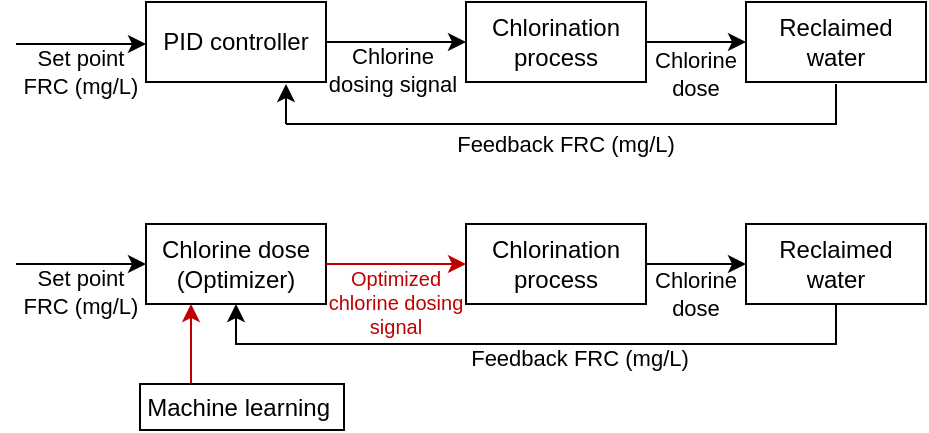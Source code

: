 <mxfile>
    <diagram id="eifZtXajvHEMSiM2Icu9" name="Page-1">
        <mxGraphModel dx="733" dy="426" grid="0" gridSize="10" guides="1" tooltips="1" connect="1" arrows="1" fold="1" page="1" pageScale="1" pageWidth="1169" pageHeight="827" background="#ffffff" math="0" shadow="0">
            <root>
                <mxCell id="0"/>
                <mxCell id="1" parent="0"/>
                <mxCell id="97" value="&lt;font style=&quot;font-size: 11px;&quot;&gt;Chlorine dose&lt;/font&gt;" style="text;html=1;strokeColor=none;fillColor=none;align=center;verticalAlign=middle;whiteSpace=wrap;rounded=0;fontColor=#000000;fontSize=11;" vertex="1" parent="1">
                    <mxGeometry x="800" y="270" width="50" height="30" as="geometry"/>
                </mxCell>
                <mxCell id="2" value="&lt;font color=&quot;#000000&quot;&gt;Chlorine dose&lt;br&gt;(Optimizer)&lt;br&gt;&lt;/font&gt;" style="rounded=0;whiteSpace=wrap;html=1;fillColor=none;strokeColor=#000000;" parent="1" vertex="1">
                    <mxGeometry x="550" y="360" width="90" height="40" as="geometry"/>
                </mxCell>
                <mxCell id="10" style="edgeStyle=none;html=1;exitX=1;exitY=0.5;exitDx=0;exitDy=0;fontColor=#C00000;strokeColor=#C00000;entryX=0;entryY=0.5;entryDx=0;entryDy=0;" parent="1" target="15" edge="1">
                    <mxGeometry relative="1" as="geometry">
                        <mxPoint x="700" y="380" as="targetPoint"/>
                        <mxPoint x="640" y="380.0" as="sourcePoint"/>
                    </mxGeometry>
                </mxCell>
                <mxCell id="154" style="edgeStyle=none;rounded=0;html=1;exitX=0.25;exitY=0;exitDx=0;exitDy=0;entryX=0.25;entryY=1;entryDx=0;entryDy=0;fontSize=10;fontColor=#C00000;strokeColor=#C00000;" edge="1" parent="1" source="6" target="2">
                    <mxGeometry relative="1" as="geometry"/>
                </mxCell>
                <mxCell id="6" value="&lt;font&gt;Machine learning&amp;nbsp;&lt;/font&gt;" style="rounded=0;whiteSpace=wrap;html=1;fillColor=none;strokeColor=#000000;fontColor=#000000;" parent="1" vertex="1">
                    <mxGeometry x="547" y="440" width="102" height="23" as="geometry"/>
                </mxCell>
                <mxCell id="16" style="edgeStyle=none;html=1;exitX=1;exitY=0.5;exitDx=0;exitDy=0;fontColor=#000000;strokeColor=#000000;entryX=0;entryY=0.5;entryDx=0;entryDy=0;" parent="1" source="15" edge="1" target="70">
                    <mxGeometry relative="1" as="geometry">
                        <mxPoint x="850" y="380" as="targetPoint"/>
                    </mxGeometry>
                </mxCell>
                <mxCell id="15" value="&lt;font color=&quot;#000000&quot;&gt;Chlorination process&lt;/font&gt;" style="rounded=0;whiteSpace=wrap;html=1;fillColor=none;strokeColor=#000000;" parent="1" vertex="1">
                    <mxGeometry x="710" y="360" width="90" height="40" as="geometry"/>
                </mxCell>
                <mxCell id="45" style="edgeStyle=none;html=1;exitX=1;exitY=0.5;exitDx=0;exitDy=0;fontColor=#000000;strokeColor=#000000;" edge="1" parent="1">
                    <mxGeometry relative="1" as="geometry">
                        <mxPoint x="550" y="270" as="targetPoint"/>
                        <mxPoint x="485" y="270" as="sourcePoint"/>
                    </mxGeometry>
                </mxCell>
                <mxCell id="47" style="edgeStyle=none;html=1;exitX=1;exitY=0.5;exitDx=0;exitDy=0;fontColor=#000000;strokeColor=#000000;entryX=0;entryY=0.5;entryDx=0;entryDy=0;" edge="1" target="53" parent="1">
                    <mxGeometry relative="1" as="geometry">
                        <mxPoint x="750" y="268.667" as="targetPoint"/>
                        <mxPoint x="640" y="269" as="sourcePoint"/>
                    </mxGeometry>
                </mxCell>
                <mxCell id="48" value="&lt;font&gt;PID controller&lt;/font&gt;" style="rounded=0;whiteSpace=wrap;html=1;fillColor=none;strokeColor=#000000;fontColor=#000000;" vertex="1" parent="1">
                    <mxGeometry x="550" y="249" width="90" height="40" as="geometry"/>
                </mxCell>
                <mxCell id="52" style="edgeStyle=none;html=1;exitX=1;exitY=0.5;exitDx=0;exitDy=0;fontColor=#000000;strokeColor=#000000;entryX=0;entryY=0.5;entryDx=0;entryDy=0;" edge="1" source="53" parent="1" target="95">
                    <mxGeometry relative="1" as="geometry">
                        <mxPoint x="850" y="269" as="targetPoint"/>
                    </mxGeometry>
                </mxCell>
                <mxCell id="53" value="Chlorination process" style="rounded=0;whiteSpace=wrap;html=1;fillColor=none;strokeColor=#000000;fontColor=#000000;" vertex="1" parent="1">
                    <mxGeometry x="710" y="249" width="90" height="40" as="geometry"/>
                </mxCell>
                <mxCell id="66" value="&lt;font style=&quot;font-size: 11px;&quot;&gt;Chlorine dose&lt;/font&gt;" style="text;html=1;strokeColor=none;fillColor=none;align=center;verticalAlign=middle;whiteSpace=wrap;rounded=0;fontColor=#000000;fontSize=11;" vertex="1" parent="1">
                    <mxGeometry x="800" y="380" width="50" height="30" as="geometry"/>
                </mxCell>
                <mxCell id="153" style="edgeStyle=none;rounded=0;html=1;exitX=0.5;exitY=1;exitDx=0;exitDy=0;entryX=0.5;entryY=1;entryDx=0;entryDy=0;fontSize=10;fontColor=#C00000;strokeColor=#000000;" edge="1" parent="1" source="70" target="2">
                    <mxGeometry relative="1" as="geometry">
                        <Array as="points">
                            <mxPoint x="895" y="420"/>
                            <mxPoint x="595" y="420"/>
                        </Array>
                    </mxGeometry>
                </mxCell>
                <mxCell id="70" value="Reclaimed water" style="rounded=0;whiteSpace=wrap;html=1;fillColor=none;strokeColor=#000000;fontColor=#000000;" vertex="1" parent="1">
                    <mxGeometry x="850" y="360" width="90" height="40" as="geometry"/>
                </mxCell>
                <mxCell id="77" value="&lt;font style=&quot;font-size: 11px&quot;&gt;Chlorine dosing signal&lt;/font&gt;" style="text;html=1;strokeColor=none;fillColor=none;align=center;verticalAlign=middle;whiteSpace=wrap;rounded=0;fontColor=#000000;fontSize=11;" vertex="1" parent="1">
                    <mxGeometry x="640" y="269.5" width="67" height="27" as="geometry"/>
                </mxCell>
                <mxCell id="87" value="&lt;font style=&quot;font-size: 11px&quot;&gt;Feedback FRC (mg/L)&lt;/font&gt;" style="text;html=1;strokeColor=none;fillColor=none;align=center;verticalAlign=middle;whiteSpace=wrap;rounded=0;fontColor=#000000;" vertex="1" parent="1">
                    <mxGeometry x="700" y="310" width="120" height="20" as="geometry"/>
                </mxCell>
                <mxCell id="88" value="&lt;font style=&quot;font-size: 11px;&quot;&gt;Set point&lt;br style=&quot;font-size: 11px;&quot;&gt;FRC (mg/L)&lt;br style=&quot;font-size: 11px;&quot;&gt;&lt;/font&gt;" style="text;html=1;strokeColor=none;fillColor=none;align=center;verticalAlign=middle;whiteSpace=wrap;rounded=0;fontColor=#000000;fontSize=11;" vertex="1" parent="1">
                    <mxGeometry x="485" y="274" width="65" height="20" as="geometry"/>
                </mxCell>
                <mxCell id="95" value="Reclaimed water" style="rounded=0;whiteSpace=wrap;html=1;fillColor=none;strokeColor=#000000;fontColor=#000000;" vertex="1" parent="1">
                    <mxGeometry x="850" y="249" width="90" height="40" as="geometry"/>
                </mxCell>
                <mxCell id="98" style="edgeStyle=none;html=1;exitX=1;exitY=0.5;exitDx=0;exitDy=0;fontColor=#000000;strokeColor=#000000;" edge="1" parent="1">
                    <mxGeometry relative="1" as="geometry">
                        <mxPoint x="550" y="380" as="targetPoint"/>
                        <mxPoint x="485" y="380" as="sourcePoint"/>
                    </mxGeometry>
                </mxCell>
                <mxCell id="99" value="&lt;font style=&quot;font-size: 11px;&quot;&gt;Set point&lt;br style=&quot;font-size: 11px;&quot;&gt;FRC (mg/L)&lt;br style=&quot;font-size: 11px;&quot;&gt;&lt;/font&gt;" style="text;html=1;strokeColor=none;fillColor=none;align=center;verticalAlign=middle;whiteSpace=wrap;rounded=0;fontColor=#000000;fontSize=11;" vertex="1" parent="1">
                    <mxGeometry x="485" y="384" width="65" height="20" as="geometry"/>
                </mxCell>
                <mxCell id="101" value="&lt;font style=&quot;font-size: 10px&quot;&gt;Optimized chlorine dosing signal&lt;/font&gt;" style="text;html=1;strokeColor=none;fillColor=none;align=center;verticalAlign=middle;whiteSpace=wrap;rounded=0;fontColor=#C00000;fontSize=10;" vertex="1" parent="1">
                    <mxGeometry x="640" y="380" width="70" height="37" as="geometry"/>
                </mxCell>
                <mxCell id="144" value="&lt;font style=&quot;font-size: 11px&quot;&gt;Feedback FRC (mg/L)&lt;/font&gt;" style="text;html=1;strokeColor=none;fillColor=none;align=center;verticalAlign=middle;whiteSpace=wrap;rounded=0;fontColor=#000000;" vertex="1" parent="1">
                    <mxGeometry x="707" y="417" width="120" height="20" as="geometry"/>
                </mxCell>
                <mxCell id="147" value="" style="endArrow=none;html=1;fontColor=#3E63A0;strokeColor=#000000;rounded=0;" edge="1" parent="1">
                    <mxGeometry width="50" height="50" relative="1" as="geometry">
                        <mxPoint x="895" y="290" as="sourcePoint"/>
                        <mxPoint x="810" y="310" as="targetPoint"/>
                        <Array as="points">
                            <mxPoint x="895" y="310"/>
                        </Array>
                    </mxGeometry>
                </mxCell>
                <mxCell id="148" style="edgeStyle=none;html=1;fontColor=#000000;strokeColor=#000000;entryX=0.5;entryY=1;entryDx=0;entryDy=0;" edge="1" parent="1">
                    <mxGeometry relative="1" as="geometry">
                        <mxPoint x="620" y="310" as="sourcePoint"/>
                        <mxPoint x="620" y="290" as="targetPoint"/>
                    </mxGeometry>
                </mxCell>
                <mxCell id="149" value="" style="endArrow=none;html=1;fontColor=#000000;strokeColor=#000000;" edge="1" parent="1">
                    <mxGeometry width="50" height="50" relative="1" as="geometry">
                        <mxPoint x="620" y="310" as="sourcePoint"/>
                        <mxPoint x="810" y="310" as="targetPoint"/>
                    </mxGeometry>
                </mxCell>
            </root>
        </mxGraphModel>
    </diagram>
</mxfile>